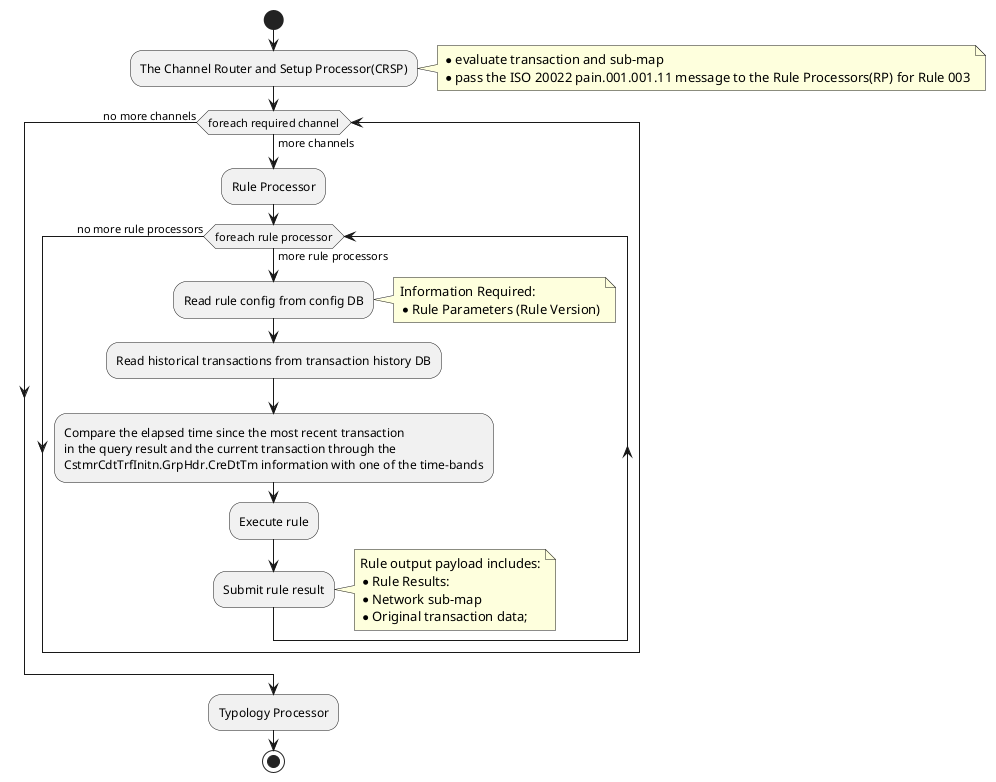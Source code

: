 @startuml
start
:The Channel Router and Setup Processor(CRSP);
note right
            *evaluate transaction and sub-map
            *pass the ISO 20022 pain.001.001.11 message to the Rule Processors(RP) for Rule 003
        end note
while (foreach required channel) is (more channels)
:Rule Processor;
while (foreach rule processor) is (more rule processors)
:Read rule config from config DB;
 note right
            Information Required:
            * Rule Parameters (Rule Version)
        end note
:Read historical transactions from transaction history DB;
:Compare the elapsed time since the most recent transaction 
in the query result and the current transaction through the 
CstmrCdtTrfInitn.GrpHdr.CreDtTm information with one of the time-bands;
:Execute rule;
:Submit rule result;
endwhile (no more rule processors)
note right
    Rule output payload includes:
    * Rule Results:
    * Network sub-map
    * Original transaction data;
end note
endwhile (no more channels)
:Typology Processor;
stop
@enduml